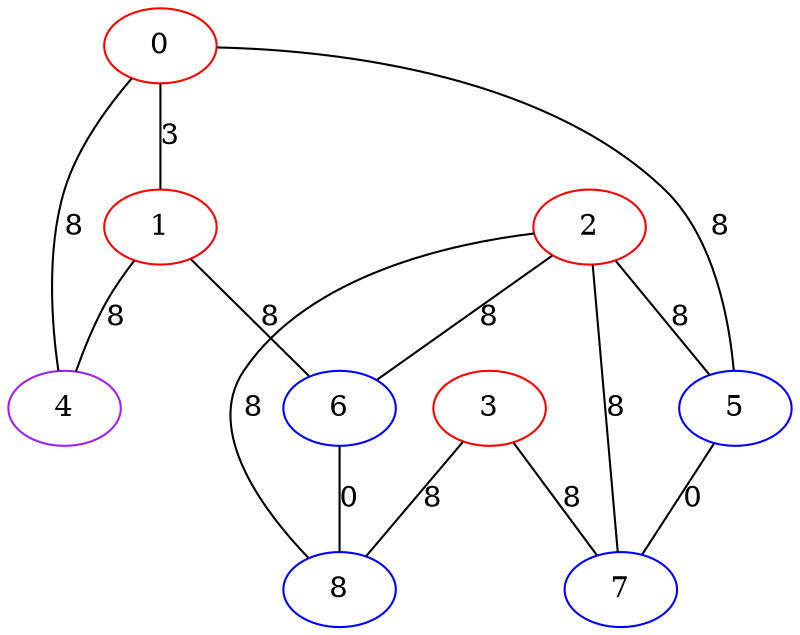 graph "" {
0 [color=red, weight=1];
1 [color=red, weight=1];
2 [color=red, weight=1];
3 [color=red, weight=1];
4 [color=purple, weight=4];
5 [color=blue, weight=3];
6 [color=blue, weight=3];
7 [color=blue, weight=3];
8 [color=blue, weight=3];
0 -- 1  [key=0, label=3];
0 -- 4  [key=0, label=8];
0 -- 5  [key=0, label=8];
1 -- 4  [key=0, label=8];
1 -- 6  [key=0, label=8];
2 -- 8  [key=0, label=8];
2 -- 5  [key=0, label=8];
2 -- 6  [key=0, label=8];
2 -- 7  [key=0, label=8];
3 -- 8  [key=0, label=8];
3 -- 7  [key=0, label=8];
5 -- 7  [key=0, label=0];
6 -- 8  [key=0, label=0];
}
